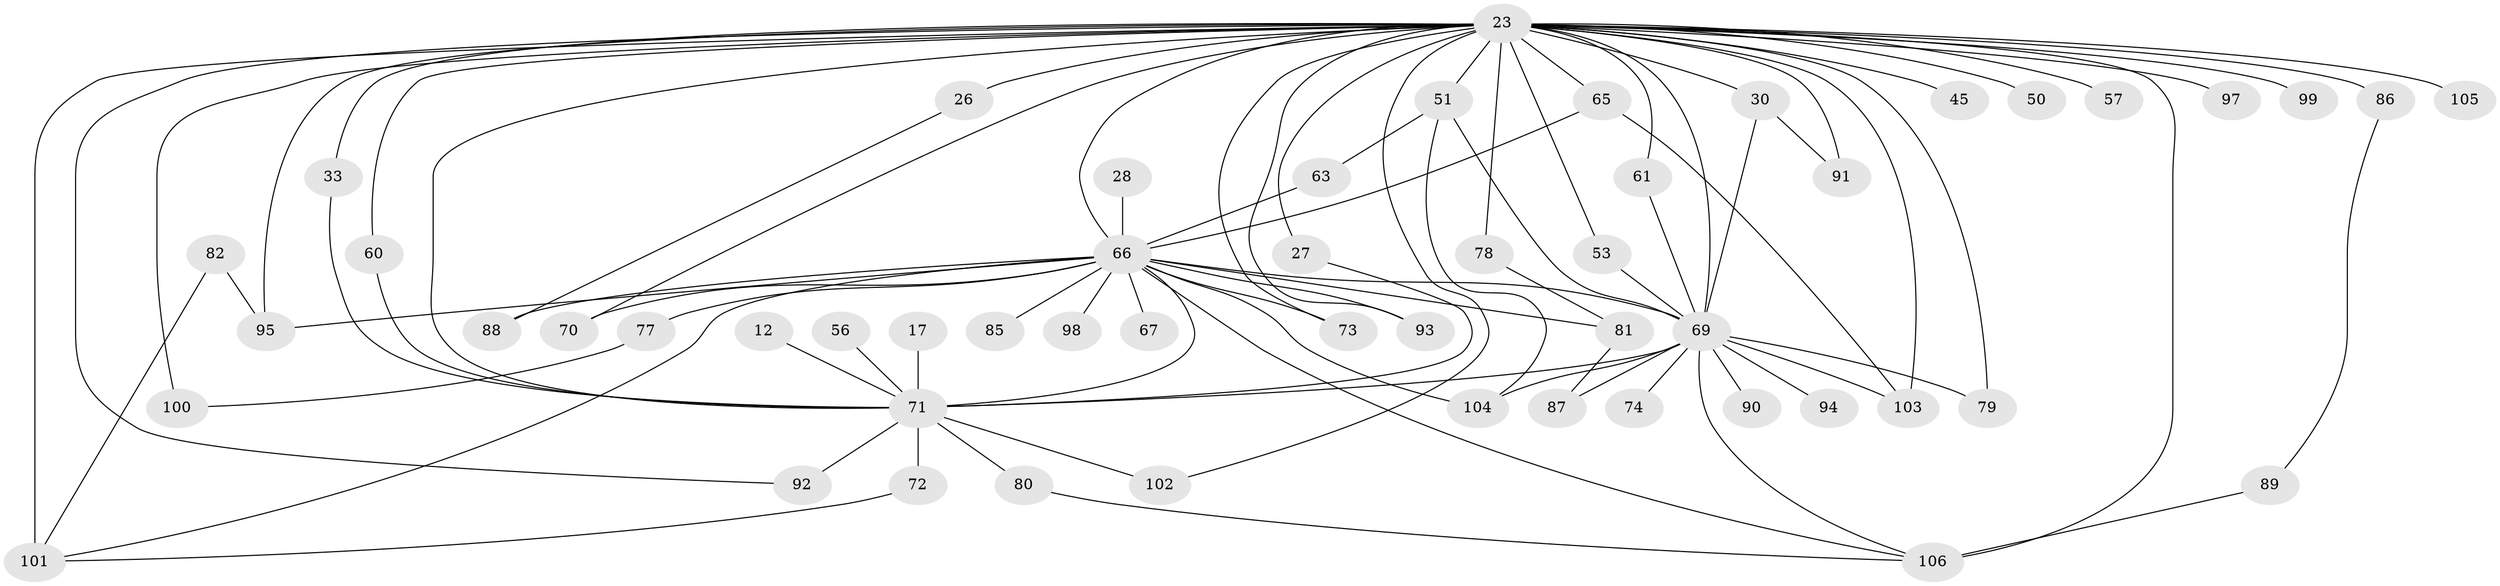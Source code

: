// original degree distribution, {21: 0.02830188679245283, 22: 0.009433962264150943, 28: 0.009433962264150943, 18: 0.009433962264150943, 24: 0.009433962264150943, 23: 0.018867924528301886, 16: 0.009433962264150943, 4: 0.07547169811320754, 2: 0.5, 5: 0.03773584905660377, 3: 0.27358490566037735, 6: 0.018867924528301886}
// Generated by graph-tools (version 1.1) at 2025/43/03/09/25 04:43:51]
// undirected, 53 vertices, 87 edges
graph export_dot {
graph [start="1"]
  node [color=gray90,style=filled];
  12;
  17;
  23 [super="+18+4+8"];
  26;
  27;
  28;
  30;
  33;
  45;
  50;
  51 [super="+22"];
  53;
  56;
  57;
  60;
  61;
  63;
  65 [super="+47+29"];
  66 [super="+19+32+9"];
  67;
  69 [super="+13+48+6"];
  70 [super="+34"];
  71 [super="+14+10"];
  72 [super="+64"];
  73 [super="+43"];
  74;
  77;
  78 [super="+35"];
  79;
  80;
  81 [super="+68"];
  82;
  85;
  86;
  87;
  88 [super="+58+83"];
  89;
  90 [super="+62"];
  91 [super="+59+76"];
  92;
  93;
  94;
  95 [super="+24+54"];
  97 [super="+96"];
  98;
  99;
  100 [super="+21"];
  101 [super="+36+75"];
  102;
  103 [super="+46+49"];
  104 [super="+39+55"];
  105 [super="+52"];
  106 [super="+84+37"];
  12 -- 71;
  17 -- 71 [weight=2];
  23 -- 69 [weight=10];
  23 -- 71 [weight=9];
  23 -- 70 [weight=2];
  23 -- 86 [weight=2];
  23 -- 26 [weight=2];
  23 -- 27;
  23 -- 92;
  23 -- 93;
  23 -- 30;
  23 -- 95 [weight=2];
  23 -- 33;
  23 -- 99;
  23 -- 100 [weight=3];
  23 -- 101 [weight=4];
  23 -- 105 [weight=3];
  23 -- 45 [weight=2];
  23 -- 50 [weight=2];
  23 -- 51 [weight=2];
  23 -- 53;
  23 -- 57 [weight=2];
  23 -- 60;
  23 -- 65 [weight=3];
  23 -- 66 [weight=11];
  23 -- 73;
  23 -- 79;
  23 -- 91 [weight=3];
  23 -- 97 [weight=3];
  23 -- 102;
  23 -- 103 [weight=3];
  23 -- 106 [weight=4];
  23 -- 61;
  23 -- 78;
  26 -- 88;
  27 -- 71;
  28 -- 66 [weight=2];
  30 -- 91;
  30 -- 69;
  33 -- 71;
  51 -- 63;
  51 -- 69;
  51 -- 104;
  53 -- 69;
  56 -- 71 [weight=2];
  60 -- 71;
  61 -- 69;
  63 -- 66;
  65 -- 66;
  65 -- 103;
  66 -- 71 [weight=6];
  66 -- 81 [weight=3];
  66 -- 69 [weight=5];
  66 -- 77;
  66 -- 67 [weight=2];
  66 -- 70;
  66 -- 73 [weight=3];
  66 -- 85;
  66 -- 93;
  66 -- 95 [weight=2];
  66 -- 98 [weight=2];
  66 -- 101;
  66 -- 106 [weight=2];
  66 -- 88 [weight=3];
  66 -- 104;
  69 -- 90 [weight=3];
  69 -- 103 [weight=2];
  69 -- 74 [weight=2];
  69 -- 79;
  69 -- 87;
  69 -- 94 [weight=2];
  69 -- 104 [weight=2];
  69 -- 71 [weight=7];
  69 -- 106 [weight=2];
  71 -- 72 [weight=2];
  71 -- 80;
  71 -- 92;
  71 -- 102;
  72 -- 101;
  77 -- 100;
  78 -- 81;
  80 -- 106;
  81 -- 87;
  82 -- 95;
  82 -- 101;
  86 -- 89;
  89 -- 106;
}
